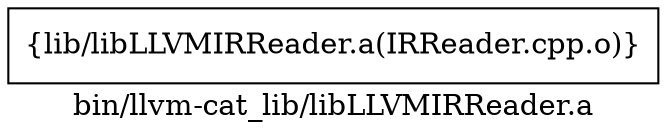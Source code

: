 digraph "bin/llvm-cat_lib/libLLVMIRReader.a" {
	label="bin/llvm-cat_lib/libLLVMIRReader.a";
	rankdir=LR;

	Node0x55adaf4289c8 [shape=record,shape=box,group=0,label="{lib/libLLVMIRReader.a(IRReader.cpp.o)}"];
}
